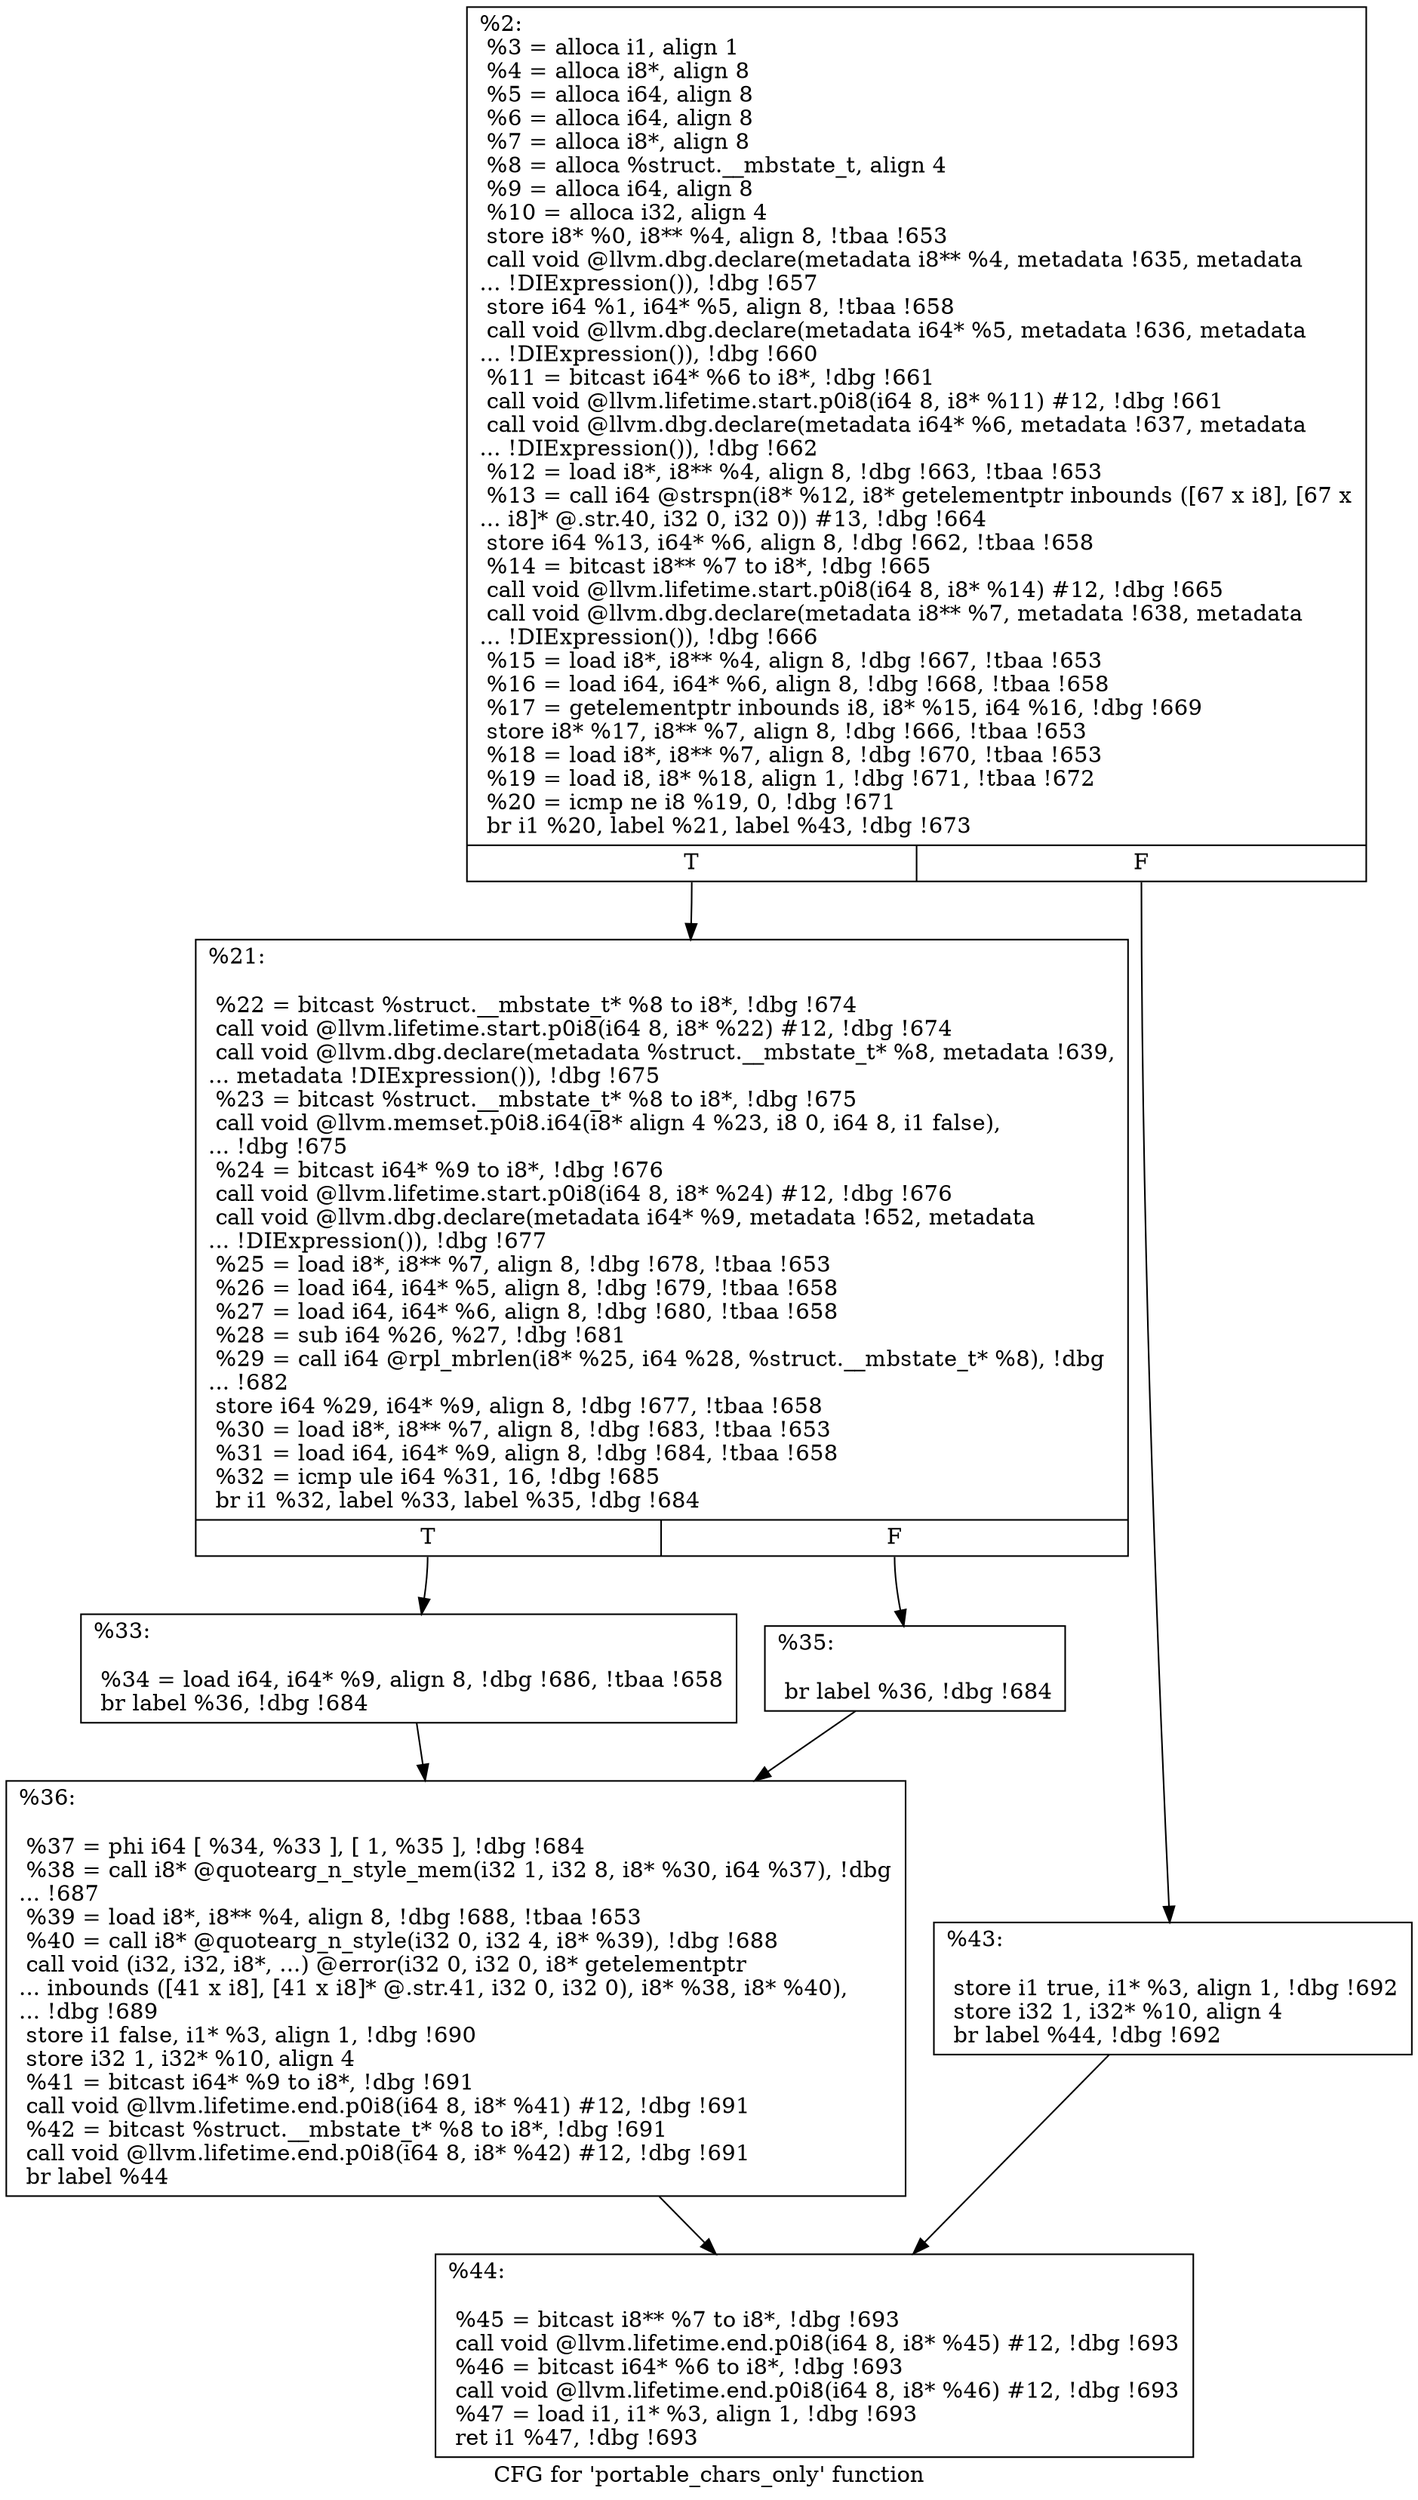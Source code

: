 digraph "CFG for 'portable_chars_only' function" {
	label="CFG for 'portable_chars_only' function";

	Node0x18f2b90 [shape=record,label="{%2:\l  %3 = alloca i1, align 1\l  %4 = alloca i8*, align 8\l  %5 = alloca i64, align 8\l  %6 = alloca i64, align 8\l  %7 = alloca i8*, align 8\l  %8 = alloca %struct.__mbstate_t, align 4\l  %9 = alloca i64, align 8\l  %10 = alloca i32, align 4\l  store i8* %0, i8** %4, align 8, !tbaa !653\l  call void @llvm.dbg.declare(metadata i8** %4, metadata !635, metadata\l... !DIExpression()), !dbg !657\l  store i64 %1, i64* %5, align 8, !tbaa !658\l  call void @llvm.dbg.declare(metadata i64* %5, metadata !636, metadata\l... !DIExpression()), !dbg !660\l  %11 = bitcast i64* %6 to i8*, !dbg !661\l  call void @llvm.lifetime.start.p0i8(i64 8, i8* %11) #12, !dbg !661\l  call void @llvm.dbg.declare(metadata i64* %6, metadata !637, metadata\l... !DIExpression()), !dbg !662\l  %12 = load i8*, i8** %4, align 8, !dbg !663, !tbaa !653\l  %13 = call i64 @strspn(i8* %12, i8* getelementptr inbounds ([67 x i8], [67 x\l... i8]* @.str.40, i32 0, i32 0)) #13, !dbg !664\l  store i64 %13, i64* %6, align 8, !dbg !662, !tbaa !658\l  %14 = bitcast i8** %7 to i8*, !dbg !665\l  call void @llvm.lifetime.start.p0i8(i64 8, i8* %14) #12, !dbg !665\l  call void @llvm.dbg.declare(metadata i8** %7, metadata !638, metadata\l... !DIExpression()), !dbg !666\l  %15 = load i8*, i8** %4, align 8, !dbg !667, !tbaa !653\l  %16 = load i64, i64* %6, align 8, !dbg !668, !tbaa !658\l  %17 = getelementptr inbounds i8, i8* %15, i64 %16, !dbg !669\l  store i8* %17, i8** %7, align 8, !dbg !666, !tbaa !653\l  %18 = load i8*, i8** %7, align 8, !dbg !670, !tbaa !653\l  %19 = load i8, i8* %18, align 1, !dbg !671, !tbaa !672\l  %20 = icmp ne i8 %19, 0, !dbg !671\l  br i1 %20, label %21, label %43, !dbg !673\l|{<s0>T|<s1>F}}"];
	Node0x18f2b90:s0 -> Node0x18dab20;
	Node0x18f2b90:s1 -> Node0x18e6670;
	Node0x18dab20 [shape=record,label="{%21:\l\l  %22 = bitcast %struct.__mbstate_t* %8 to i8*, !dbg !674\l  call void @llvm.lifetime.start.p0i8(i64 8, i8* %22) #12, !dbg !674\l  call void @llvm.dbg.declare(metadata %struct.__mbstate_t* %8, metadata !639,\l... metadata !DIExpression()), !dbg !675\l  %23 = bitcast %struct.__mbstate_t* %8 to i8*, !dbg !675\l  call void @llvm.memset.p0i8.i64(i8* align 4 %23, i8 0, i64 8, i1 false),\l... !dbg !675\l  %24 = bitcast i64* %9 to i8*, !dbg !676\l  call void @llvm.lifetime.start.p0i8(i64 8, i8* %24) #12, !dbg !676\l  call void @llvm.dbg.declare(metadata i64* %9, metadata !652, metadata\l... !DIExpression()), !dbg !677\l  %25 = load i8*, i8** %7, align 8, !dbg !678, !tbaa !653\l  %26 = load i64, i64* %5, align 8, !dbg !679, !tbaa !658\l  %27 = load i64, i64* %6, align 8, !dbg !680, !tbaa !658\l  %28 = sub i64 %26, %27, !dbg !681\l  %29 = call i64 @rpl_mbrlen(i8* %25, i64 %28, %struct.__mbstate_t* %8), !dbg\l... !682\l  store i64 %29, i64* %9, align 8, !dbg !677, !tbaa !658\l  %30 = load i8*, i8** %7, align 8, !dbg !683, !tbaa !653\l  %31 = load i64, i64* %9, align 8, !dbg !684, !tbaa !658\l  %32 = icmp ule i64 %31, 16, !dbg !685\l  br i1 %32, label %33, label %35, !dbg !684\l|{<s0>T|<s1>F}}"];
	Node0x18dab20:s0 -> Node0x18dc3e0;
	Node0x18dab20:s1 -> Node0x18e65d0;
	Node0x18dc3e0 [shape=record,label="{%33:\l\l  %34 = load i64, i64* %9, align 8, !dbg !686, !tbaa !658\l  br label %36, !dbg !684\l}"];
	Node0x18dc3e0 -> Node0x18e6620;
	Node0x18e65d0 [shape=record,label="{%35:\l\l  br label %36, !dbg !684\l}"];
	Node0x18e65d0 -> Node0x18e6620;
	Node0x18e6620 [shape=record,label="{%36:\l\l  %37 = phi i64 [ %34, %33 ], [ 1, %35 ], !dbg !684\l  %38 = call i8* @quotearg_n_style_mem(i32 1, i32 8, i8* %30, i64 %37), !dbg\l... !687\l  %39 = load i8*, i8** %4, align 8, !dbg !688, !tbaa !653\l  %40 = call i8* @quotearg_n_style(i32 0, i32 4, i8* %39), !dbg !688\l  call void (i32, i32, i8*, ...) @error(i32 0, i32 0, i8* getelementptr\l... inbounds ([41 x i8], [41 x i8]* @.str.41, i32 0, i32 0), i8* %38, i8* %40),\l... !dbg !689\l  store i1 false, i1* %3, align 1, !dbg !690\l  store i32 1, i32* %10, align 4\l  %41 = bitcast i64* %9 to i8*, !dbg !691\l  call void @llvm.lifetime.end.p0i8(i64 8, i8* %41) #12, !dbg !691\l  %42 = bitcast %struct.__mbstate_t* %8 to i8*, !dbg !691\l  call void @llvm.lifetime.end.p0i8(i64 8, i8* %42) #12, !dbg !691\l  br label %44\l}"];
	Node0x18e6620 -> Node0x18e66c0;
	Node0x18e6670 [shape=record,label="{%43:\l\l  store i1 true, i1* %3, align 1, !dbg !692\l  store i32 1, i32* %10, align 4\l  br label %44, !dbg !692\l}"];
	Node0x18e6670 -> Node0x18e66c0;
	Node0x18e66c0 [shape=record,label="{%44:\l\l  %45 = bitcast i8** %7 to i8*, !dbg !693\l  call void @llvm.lifetime.end.p0i8(i64 8, i8* %45) #12, !dbg !693\l  %46 = bitcast i64* %6 to i8*, !dbg !693\l  call void @llvm.lifetime.end.p0i8(i64 8, i8* %46) #12, !dbg !693\l  %47 = load i1, i1* %3, align 1, !dbg !693\l  ret i1 %47, !dbg !693\l}"];
}
